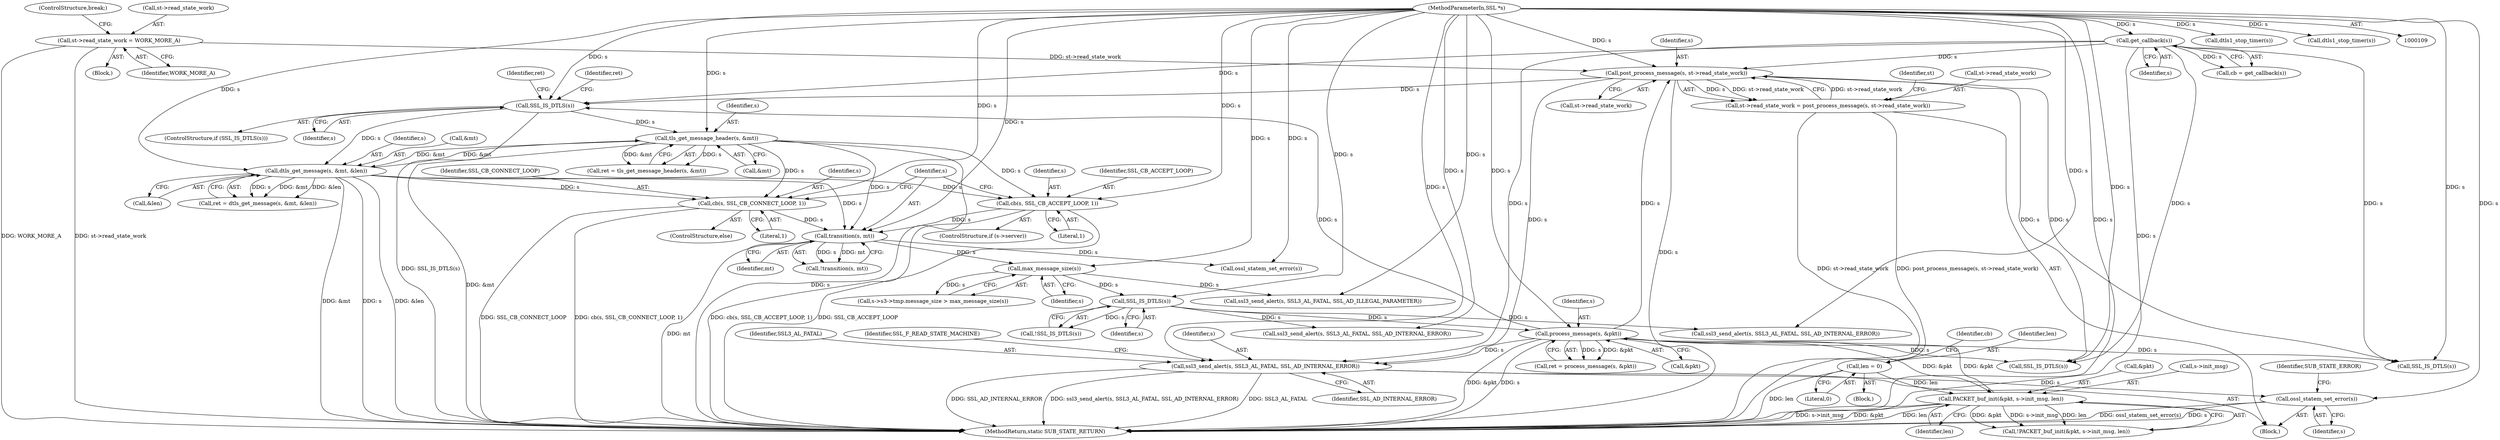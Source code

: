 digraph "0_openssl_4b390b6c3f8df925dc92a3dd6b022baa9a2f4650@API" {
"1000416" [label="(Call,ssl3_send_alert(s, SSL3_AL_FATAL, SSL_AD_INTERNAL_ERROR))"];
"1000385" [label="(Call,post_process_message(s, st->read_state_work))"];
"1000336" [label="(Call,process_message(s, &pkt))"];
"1000272" [label="(Call,SSL_IS_DTLS(s))"];
"1000257" [label="(Call,max_message_size(s))"];
"1000240" [label="(Call,transition(s, mt))"];
"1000209" [label="(Call,tls_get_message_header(s, &mt))"];
"1000194" [label="(Call,SSL_IS_DTLS(s))"];
"1000136" [label="(Call,get_callback(s))"];
"1000110" [label="(MethodParameterIn,SSL *s)"];
"1000199" [label="(Call,dtls_get_message(s, &mt, &len))"];
"1000234" [label="(Call,cb(s, SSL_CB_CONNECT_LOOP, 1))"];
"1000229" [label="(Call,cb(s, SSL_CB_ACCEPT_LOOP, 1))"];
"1000317" [label="(Call,PACKET_buf_init(&pkt, s->init_msg, len))"];
"1000122" [label="(Call,len = 0)"];
"1000366" [label="(Call,st->read_state_work = WORK_MORE_A)"];
"1000381" [label="(Call,st->read_state_work = post_process_message(s, st->read_state_work))"];
"1000423" [label="(Call,ossl_statem_set_error(s))"];
"1000232" [label="(Literal,1)"];
"1000230" [label="(Identifier,s)"];
"1000323" [label="(Identifier,len)"];
"1000338" [label="(Call,&pkt)"];
"1000318" [label="(Call,&pkt)"];
"1000392" [label="(Identifier,st)"];
"1000386" [label="(Identifier,s)"];
"1000416" [label="(Call,ssl3_send_alert(s, SSL3_AL_FATAL, SSL_AD_INTERNAL_ERROR))"];
"1000260" [label="(Call,ssl3_send_alert(s, SSL3_AL_FATAL, SSL_AD_ILLEGAL_PARAMETER))"];
"1000427" [label="(MethodReturn,static SUB_STATE_RETURN)"];
"1000347" [label="(Block,)"];
"1000426" [label="(Identifier,SUB_STATE_ERROR)"];
"1000385" [label="(Call,post_process_message(s, st->read_state_work))"];
"1000193" [label="(ControlStructure,if (SSL_IS_DTLS(s)))"];
"1000317" [label="(Call,PACKET_buf_init(&pkt, s->init_msg, len))"];
"1000272" [label="(Call,SSL_IS_DTLS(s))"];
"1000424" [label="(Identifier,s)"];
"1000136" [label="(Call,get_callback(s))"];
"1000336" [label="(Call,process_message(s, &pkt))"];
"1000110" [label="(MethodParameterIn,SSL *s)"];
"1000410" [label="(Call,dtls1_stop_timer(s))"];
"1000203" [label="(Call,&len)"];
"1000233" [label="(ControlStructure,else)"];
"1000237" [label="(Literal,1)"];
"1000111" [label="(Block,)"];
"1000137" [label="(Identifier,s)"];
"1000201" [label="(Call,&mt)"];
"1000325" [label="(Call,ssl3_send_alert(s, SSL3_AL_FATAL, SSL_AD_INTERNAL_ERROR))"];
"1000418" [label="(Identifier,SSL3_AL_FATAL)"];
"1000381" [label="(Call,st->read_state_work = post_process_message(s, st->read_state_work))"];
"1000337" [label="(Identifier,s)"];
"1000123" [label="(Identifier,len)"];
"1000198" [label="(Identifier,ret)"];
"1000122" [label="(Call,len = 0)"];
"1000209" [label="(Call,tls_get_message_header(s, &mt))"];
"1000234" [label="(Call,cb(s, SSL_CB_CONNECT_LOOP, 1))"];
"1000367" [label="(Call,st->read_state_work)"];
"1000200" [label="(Identifier,s)"];
"1000244" [label="(Call,ossl_statem_set_error(s))"];
"1000191" [label="(Block,)"];
"1000210" [label="(Identifier,s)"];
"1000257" [label="(Call,max_message_size(s))"];
"1000407" [label="(Call,SSL_IS_DTLS(s))"];
"1000258" [label="(Identifier,s)"];
"1000225" [label="(ControlStructure,if (s->server))"];
"1000371" [label="(ControlStructure,break;)"];
"1000366" [label="(Call,st->read_state_work = WORK_MORE_A)"];
"1000356" [label="(Call,dtls1_stop_timer(s))"];
"1000301" [label="(Call,ssl3_send_alert(s, SSL3_AL_FATAL, SSL_AD_INTERNAL_ERROR))"];
"1000370" [label="(Identifier,WORK_MORE_A)"];
"1000211" [label="(Call,&mt)"];
"1000241" [label="(Identifier,s)"];
"1000334" [label="(Call,ret = process_message(s, &pkt))"];
"1000273" [label="(Identifier,s)"];
"1000387" [label="(Call,st->read_state_work)"];
"1000421" [label="(Identifier,SSL_F_READ_STATE_MACHINE)"];
"1000240" [label="(Call,transition(s, mt))"];
"1000197" [label="(Call,ret = dtls_get_message(s, &mt, &len))"];
"1000423" [label="(Call,ossl_statem_set_error(s))"];
"1000235" [label="(Identifier,s)"];
"1000242" [label="(Identifier,mt)"];
"1000231" [label="(Identifier,SSL_CB_ACCEPT_LOOP)"];
"1000382" [label="(Call,st->read_state_work)"];
"1000195" [label="(Identifier,s)"];
"1000249" [label="(Call,s->s3->tmp.message_size > max_message_size(s))"];
"1000199" [label="(Call,dtls_get_message(s, &mt, &len))"];
"1000229" [label="(Call,cb(s, SSL_CB_ACCEPT_LOOP, 1))"];
"1000320" [label="(Call,s->init_msg)"];
"1000316" [label="(Call,!PACKET_buf_init(&pkt, s->init_msg, len))"];
"1000132" [label="(Identifier,cb)"];
"1000417" [label="(Identifier,s)"];
"1000353" [label="(Call,SSL_IS_DTLS(s))"];
"1000236" [label="(Identifier,SSL_CB_CONNECT_LOOP)"];
"1000208" [label="(Identifier,ret)"];
"1000271" [label="(Call,!SSL_IS_DTLS(s))"];
"1000239" [label="(Call,!transition(s, mt))"];
"1000134" [label="(Call,cb = get_callback(s))"];
"1000124" [label="(Literal,0)"];
"1000419" [label="(Identifier,SSL_AD_INTERNAL_ERROR)"];
"1000194" [label="(Call,SSL_IS_DTLS(s))"];
"1000207" [label="(Call,ret = tls_get_message_header(s, &mt))"];
"1000416" -> "1000191"  [label="AST: "];
"1000416" -> "1000419"  [label="CFG: "];
"1000417" -> "1000416"  [label="AST: "];
"1000418" -> "1000416"  [label="AST: "];
"1000419" -> "1000416"  [label="AST: "];
"1000421" -> "1000416"  [label="CFG: "];
"1000416" -> "1000427"  [label="DDG: ssl3_send_alert(s, SSL3_AL_FATAL, SSL_AD_INTERNAL_ERROR)"];
"1000416" -> "1000427"  [label="DDG: SSL3_AL_FATAL"];
"1000416" -> "1000427"  [label="DDG: SSL_AD_INTERNAL_ERROR"];
"1000385" -> "1000416"  [label="DDG: s"];
"1000336" -> "1000416"  [label="DDG: s"];
"1000136" -> "1000416"  [label="DDG: s"];
"1000110" -> "1000416"  [label="DDG: s"];
"1000416" -> "1000423"  [label="DDG: s"];
"1000385" -> "1000381"  [label="AST: "];
"1000385" -> "1000387"  [label="CFG: "];
"1000386" -> "1000385"  [label="AST: "];
"1000387" -> "1000385"  [label="AST: "];
"1000381" -> "1000385"  [label="CFG: "];
"1000385" -> "1000427"  [label="DDG: s"];
"1000385" -> "1000194"  [label="DDG: s"];
"1000385" -> "1000353"  [label="DDG: s"];
"1000385" -> "1000381"  [label="DDG: s"];
"1000385" -> "1000381"  [label="DDG: st->read_state_work"];
"1000336" -> "1000385"  [label="DDG: s"];
"1000136" -> "1000385"  [label="DDG: s"];
"1000110" -> "1000385"  [label="DDG: s"];
"1000366" -> "1000385"  [label="DDG: st->read_state_work"];
"1000381" -> "1000385"  [label="DDG: st->read_state_work"];
"1000385" -> "1000407"  [label="DDG: s"];
"1000336" -> "1000334"  [label="AST: "];
"1000336" -> "1000338"  [label="CFG: "];
"1000337" -> "1000336"  [label="AST: "];
"1000338" -> "1000336"  [label="AST: "];
"1000334" -> "1000336"  [label="CFG: "];
"1000336" -> "1000427"  [label="DDG: &pkt"];
"1000336" -> "1000427"  [label="DDG: s"];
"1000336" -> "1000194"  [label="DDG: s"];
"1000336" -> "1000317"  [label="DDG: &pkt"];
"1000336" -> "1000334"  [label="DDG: s"];
"1000336" -> "1000334"  [label="DDG: &pkt"];
"1000272" -> "1000336"  [label="DDG: s"];
"1000110" -> "1000336"  [label="DDG: s"];
"1000317" -> "1000336"  [label="DDG: &pkt"];
"1000336" -> "1000353"  [label="DDG: s"];
"1000336" -> "1000407"  [label="DDG: s"];
"1000272" -> "1000271"  [label="AST: "];
"1000272" -> "1000273"  [label="CFG: "];
"1000273" -> "1000272"  [label="AST: "];
"1000271" -> "1000272"  [label="CFG: "];
"1000272" -> "1000271"  [label="DDG: s"];
"1000257" -> "1000272"  [label="DDG: s"];
"1000110" -> "1000272"  [label="DDG: s"];
"1000272" -> "1000301"  [label="DDG: s"];
"1000272" -> "1000325"  [label="DDG: s"];
"1000257" -> "1000249"  [label="AST: "];
"1000257" -> "1000258"  [label="CFG: "];
"1000258" -> "1000257"  [label="AST: "];
"1000249" -> "1000257"  [label="CFG: "];
"1000257" -> "1000249"  [label="DDG: s"];
"1000240" -> "1000257"  [label="DDG: s"];
"1000110" -> "1000257"  [label="DDG: s"];
"1000257" -> "1000260"  [label="DDG: s"];
"1000240" -> "1000239"  [label="AST: "];
"1000240" -> "1000242"  [label="CFG: "];
"1000241" -> "1000240"  [label="AST: "];
"1000242" -> "1000240"  [label="AST: "];
"1000239" -> "1000240"  [label="CFG: "];
"1000240" -> "1000427"  [label="DDG: mt"];
"1000240" -> "1000239"  [label="DDG: s"];
"1000240" -> "1000239"  [label="DDG: mt"];
"1000209" -> "1000240"  [label="DDG: s"];
"1000234" -> "1000240"  [label="DDG: s"];
"1000199" -> "1000240"  [label="DDG: s"];
"1000229" -> "1000240"  [label="DDG: s"];
"1000110" -> "1000240"  [label="DDG: s"];
"1000240" -> "1000244"  [label="DDG: s"];
"1000209" -> "1000207"  [label="AST: "];
"1000209" -> "1000211"  [label="CFG: "];
"1000210" -> "1000209"  [label="AST: "];
"1000211" -> "1000209"  [label="AST: "];
"1000207" -> "1000209"  [label="CFG: "];
"1000209" -> "1000427"  [label="DDG: s"];
"1000209" -> "1000427"  [label="DDG: &mt"];
"1000209" -> "1000199"  [label="DDG: &mt"];
"1000209" -> "1000207"  [label="DDG: s"];
"1000209" -> "1000207"  [label="DDG: &mt"];
"1000194" -> "1000209"  [label="DDG: s"];
"1000110" -> "1000209"  [label="DDG: s"];
"1000199" -> "1000209"  [label="DDG: &mt"];
"1000209" -> "1000229"  [label="DDG: s"];
"1000209" -> "1000234"  [label="DDG: s"];
"1000194" -> "1000193"  [label="AST: "];
"1000194" -> "1000195"  [label="CFG: "];
"1000195" -> "1000194"  [label="AST: "];
"1000198" -> "1000194"  [label="CFG: "];
"1000208" -> "1000194"  [label="CFG: "];
"1000194" -> "1000427"  [label="DDG: SSL_IS_DTLS(s)"];
"1000136" -> "1000194"  [label="DDG: s"];
"1000110" -> "1000194"  [label="DDG: s"];
"1000194" -> "1000199"  [label="DDG: s"];
"1000136" -> "1000134"  [label="AST: "];
"1000136" -> "1000137"  [label="CFG: "];
"1000137" -> "1000136"  [label="AST: "];
"1000134" -> "1000136"  [label="CFG: "];
"1000136" -> "1000427"  [label="DDG: s"];
"1000136" -> "1000134"  [label="DDG: s"];
"1000110" -> "1000136"  [label="DDG: s"];
"1000136" -> "1000353"  [label="DDG: s"];
"1000136" -> "1000407"  [label="DDG: s"];
"1000110" -> "1000109"  [label="AST: "];
"1000110" -> "1000427"  [label="DDG: s"];
"1000110" -> "1000199"  [label="DDG: s"];
"1000110" -> "1000229"  [label="DDG: s"];
"1000110" -> "1000234"  [label="DDG: s"];
"1000110" -> "1000244"  [label="DDG: s"];
"1000110" -> "1000260"  [label="DDG: s"];
"1000110" -> "1000301"  [label="DDG: s"];
"1000110" -> "1000325"  [label="DDG: s"];
"1000110" -> "1000353"  [label="DDG: s"];
"1000110" -> "1000356"  [label="DDG: s"];
"1000110" -> "1000407"  [label="DDG: s"];
"1000110" -> "1000410"  [label="DDG: s"];
"1000110" -> "1000423"  [label="DDG: s"];
"1000199" -> "1000197"  [label="AST: "];
"1000199" -> "1000203"  [label="CFG: "];
"1000200" -> "1000199"  [label="AST: "];
"1000201" -> "1000199"  [label="AST: "];
"1000203" -> "1000199"  [label="AST: "];
"1000197" -> "1000199"  [label="CFG: "];
"1000199" -> "1000427"  [label="DDG: &mt"];
"1000199" -> "1000427"  [label="DDG: s"];
"1000199" -> "1000427"  [label="DDG: &len"];
"1000199" -> "1000197"  [label="DDG: s"];
"1000199" -> "1000197"  [label="DDG: &mt"];
"1000199" -> "1000197"  [label="DDG: &len"];
"1000199" -> "1000229"  [label="DDG: s"];
"1000199" -> "1000234"  [label="DDG: s"];
"1000234" -> "1000233"  [label="AST: "];
"1000234" -> "1000237"  [label="CFG: "];
"1000235" -> "1000234"  [label="AST: "];
"1000236" -> "1000234"  [label="AST: "];
"1000237" -> "1000234"  [label="AST: "];
"1000241" -> "1000234"  [label="CFG: "];
"1000234" -> "1000427"  [label="DDG: SSL_CB_CONNECT_LOOP"];
"1000234" -> "1000427"  [label="DDG: cb(s, SSL_CB_CONNECT_LOOP, 1)"];
"1000229" -> "1000225"  [label="AST: "];
"1000229" -> "1000232"  [label="CFG: "];
"1000230" -> "1000229"  [label="AST: "];
"1000231" -> "1000229"  [label="AST: "];
"1000232" -> "1000229"  [label="AST: "];
"1000241" -> "1000229"  [label="CFG: "];
"1000229" -> "1000427"  [label="DDG: cb(s, SSL_CB_ACCEPT_LOOP, 1)"];
"1000229" -> "1000427"  [label="DDG: SSL_CB_ACCEPT_LOOP"];
"1000317" -> "1000316"  [label="AST: "];
"1000317" -> "1000323"  [label="CFG: "];
"1000318" -> "1000317"  [label="AST: "];
"1000320" -> "1000317"  [label="AST: "];
"1000323" -> "1000317"  [label="AST: "];
"1000316" -> "1000317"  [label="CFG: "];
"1000317" -> "1000427"  [label="DDG: &pkt"];
"1000317" -> "1000427"  [label="DDG: len"];
"1000317" -> "1000427"  [label="DDG: s->init_msg"];
"1000317" -> "1000316"  [label="DDG: &pkt"];
"1000317" -> "1000316"  [label="DDG: s->init_msg"];
"1000317" -> "1000316"  [label="DDG: len"];
"1000122" -> "1000317"  [label="DDG: len"];
"1000122" -> "1000111"  [label="AST: "];
"1000122" -> "1000124"  [label="CFG: "];
"1000123" -> "1000122"  [label="AST: "];
"1000124" -> "1000122"  [label="AST: "];
"1000132" -> "1000122"  [label="CFG: "];
"1000122" -> "1000427"  [label="DDG: len"];
"1000366" -> "1000347"  [label="AST: "];
"1000366" -> "1000370"  [label="CFG: "];
"1000367" -> "1000366"  [label="AST: "];
"1000370" -> "1000366"  [label="AST: "];
"1000371" -> "1000366"  [label="CFG: "];
"1000366" -> "1000427"  [label="DDG: WORK_MORE_A"];
"1000366" -> "1000427"  [label="DDG: st->read_state_work"];
"1000381" -> "1000191"  [label="AST: "];
"1000382" -> "1000381"  [label="AST: "];
"1000392" -> "1000381"  [label="CFG: "];
"1000381" -> "1000427"  [label="DDG: st->read_state_work"];
"1000381" -> "1000427"  [label="DDG: post_process_message(s, st->read_state_work)"];
"1000423" -> "1000191"  [label="AST: "];
"1000423" -> "1000424"  [label="CFG: "];
"1000424" -> "1000423"  [label="AST: "];
"1000426" -> "1000423"  [label="CFG: "];
"1000423" -> "1000427"  [label="DDG: ossl_statem_set_error(s)"];
"1000423" -> "1000427"  [label="DDG: s"];
}

